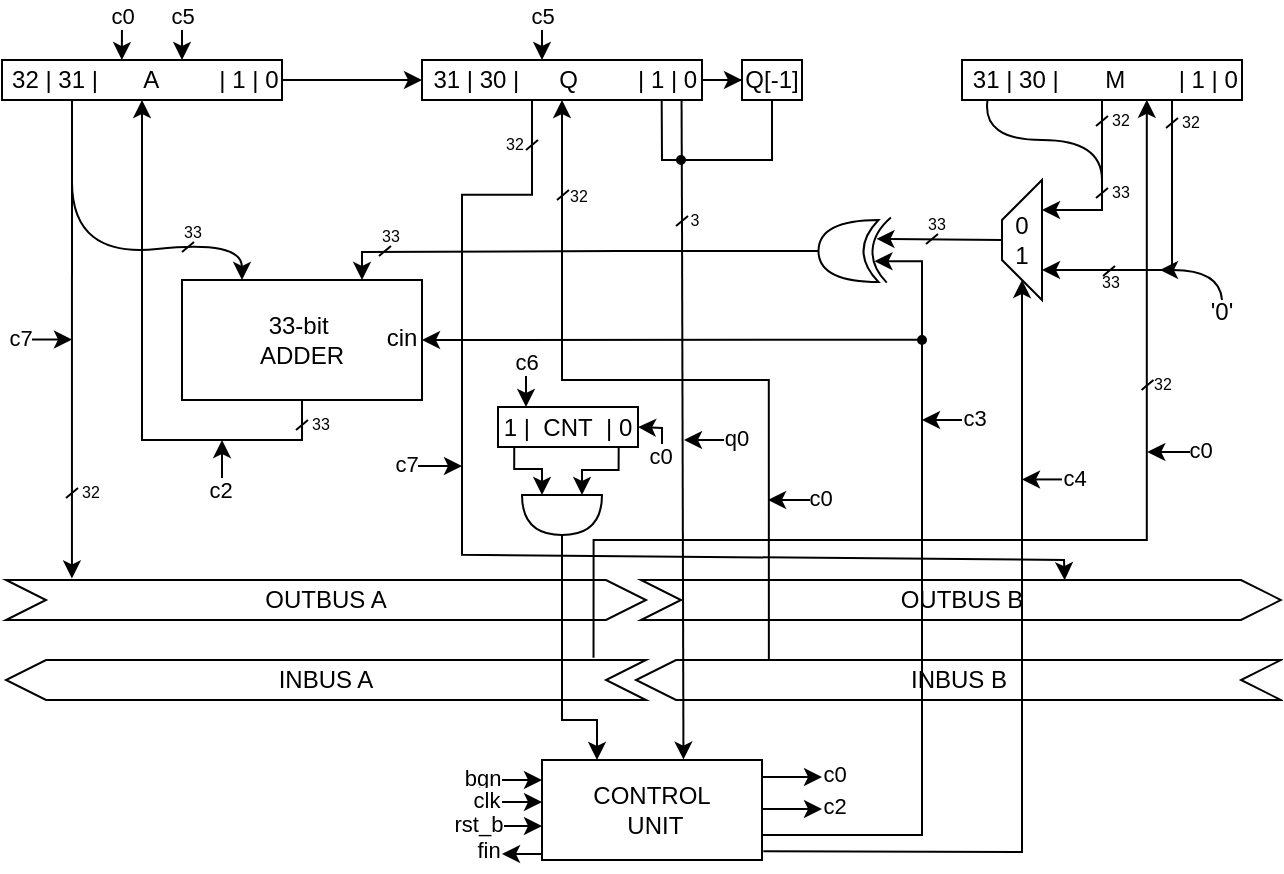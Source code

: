<mxfile version="24.2.5" type="device">
  <diagram name="Page-1" id="Uk5b020VFf32xx-wXYkn">
    <mxGraphModel dx="1034" dy="466" grid="1" gridSize="10" guides="1" tooltips="1" connect="1" arrows="1" fold="1" page="1" pageScale="1" pageWidth="850" pageHeight="1100" math="0" shadow="0">
      <root>
        <mxCell id="0" />
        <mxCell id="1" parent="0" />
        <mxCell id="MTHECDVv07HErPj8eWL1-87" style="edgeStyle=orthogonalEdgeStyle;rounded=0;orthogonalLoop=1;jettySize=auto;html=1;exitX=1;exitY=0.5;exitDx=0;exitDy=0;" edge="1" parent="1" source="MTHECDVv07HErPj8eWL1-1" target="MTHECDVv07HErPj8eWL1-2">
          <mxGeometry relative="1" as="geometry" />
        </mxCell>
        <mxCell id="MTHECDVv07HErPj8eWL1-1" value="&amp;nbsp;32 | 31 | &amp;nbsp; &amp;nbsp; &amp;nbsp; A&amp;nbsp;&amp;nbsp;&amp;nbsp;&amp;nbsp;&amp;nbsp;&amp;nbsp;&amp;nbsp;&amp;nbsp; | 1 | 0" style="rounded=0;whiteSpace=wrap;html=1;" vertex="1" parent="1">
          <mxGeometry x="70" y="100" width="140" height="20" as="geometry" />
        </mxCell>
        <mxCell id="MTHECDVv07HErPj8eWL1-69" style="edgeStyle=orthogonalEdgeStyle;rounded=0;orthogonalLoop=1;jettySize=auto;html=1;exitX=1;exitY=0.5;exitDx=0;exitDy=0;" edge="1" parent="1" source="MTHECDVv07HErPj8eWL1-2" target="MTHECDVv07HErPj8eWL1-68">
          <mxGeometry relative="1" as="geometry" />
        </mxCell>
        <mxCell id="MTHECDVv07HErPj8eWL1-2" value="&amp;nbsp;31 | 30 |&amp;nbsp; &amp;nbsp;&amp;nbsp;&amp;nbsp; Q&amp;nbsp;&amp;nbsp;&amp;nbsp;&amp;nbsp;&amp;nbsp;&amp;nbsp;&amp;nbsp;&amp;nbsp; | 1 | 0" style="rounded=0;whiteSpace=wrap;html=1;" vertex="1" parent="1">
          <mxGeometry x="280" y="100" width="140" height="20" as="geometry" />
        </mxCell>
        <mxCell id="MTHECDVv07HErPj8eWL1-24" style="edgeStyle=orthogonalEdgeStyle;rounded=0;orthogonalLoop=1;jettySize=auto;html=1;exitX=0.5;exitY=1;exitDx=0;exitDy=0;entryX=0.75;entryY=1;entryDx=0;entryDy=0;" edge="1" parent="1" source="MTHECDVv07HErPj8eWL1-3" target="MTHECDVv07HErPj8eWL1-23">
          <mxGeometry relative="1" as="geometry" />
        </mxCell>
        <mxCell id="MTHECDVv07HErPj8eWL1-31" style="edgeStyle=orthogonalEdgeStyle;rounded=0;orthogonalLoop=1;jettySize=auto;html=1;exitX=0.75;exitY=1;exitDx=0;exitDy=0;entryX=0.25;entryY=1;entryDx=0;entryDy=0;" edge="1" parent="1" source="MTHECDVv07HErPj8eWL1-3" target="MTHECDVv07HErPj8eWL1-23">
          <mxGeometry relative="1" as="geometry" />
        </mxCell>
        <mxCell id="MTHECDVv07HErPj8eWL1-3" value="&amp;nbsp;31 | 30 | &amp;nbsp; &amp;nbsp; &amp;nbsp; M&amp;nbsp;&amp;nbsp;&amp;nbsp;&amp;nbsp;&amp;nbsp;&amp;nbsp;&amp;nbsp; | 1 | 0" style="rounded=0;whiteSpace=wrap;html=1;" vertex="1" parent="1">
          <mxGeometry x="550" y="100" width="140" height="20" as="geometry" />
        </mxCell>
        <mxCell id="MTHECDVv07HErPj8eWL1-7" style="edgeStyle=orthogonalEdgeStyle;rounded=0;orthogonalLoop=1;jettySize=auto;html=1;exitX=0.5;exitY=1;exitDx=0;exitDy=0;entryX=0.5;entryY=1;entryDx=0;entryDy=0;" edge="1" parent="1" source="MTHECDVv07HErPj8eWL1-5" target="MTHECDVv07HErPj8eWL1-1">
          <mxGeometry relative="1" as="geometry" />
        </mxCell>
        <mxCell id="MTHECDVv07HErPj8eWL1-5" value="&lt;div&gt;33-bit&amp;nbsp;&lt;/div&gt;&lt;div&gt;ADDER&lt;/div&gt;" style="rounded=0;whiteSpace=wrap;html=1;" vertex="1" parent="1">
          <mxGeometry x="160" y="210" width="120" height="60" as="geometry" />
        </mxCell>
        <mxCell id="MTHECDVv07HErPj8eWL1-6" value="cin" style="text;html=1;align=center;verticalAlign=middle;whiteSpace=wrap;rounded=0;" vertex="1" parent="1">
          <mxGeometry x="260" y="229" width="20" height="20" as="geometry" />
        </mxCell>
        <mxCell id="MTHECDVv07HErPj8eWL1-8" value="" style="endArrow=none;html=1;rounded=0;" edge="1" parent="1">
          <mxGeometry width="50" height="50" relative="1" as="geometry">
            <mxPoint x="217" y="285" as="sourcePoint" />
            <mxPoint x="223" y="280" as="targetPoint" />
          </mxGeometry>
        </mxCell>
        <mxCell id="MTHECDVv07HErPj8eWL1-9" value="&lt;font style=&quot;font-size: 8px;&quot;&gt;33&lt;/font&gt;" style="text;html=1;align=center;verticalAlign=middle;whiteSpace=wrap;rounded=0;" vertex="1" parent="1">
          <mxGeometry x="224" y="276" width="11" height="10" as="geometry" />
        </mxCell>
        <mxCell id="MTHECDVv07HErPj8eWL1-10" value="OUTBUS A" style="shape=step;perimeter=stepPerimeter;whiteSpace=wrap;html=1;fixedSize=1;" vertex="1" parent="1">
          <mxGeometry x="72" y="360" width="320" height="20" as="geometry" />
        </mxCell>
        <mxCell id="MTHECDVv07HErPj8eWL1-11" value="OUTBUS B" style="shape=step;perimeter=stepPerimeter;whiteSpace=wrap;html=1;fixedSize=1;" vertex="1" parent="1">
          <mxGeometry x="389.5" y="360" width="320" height="20" as="geometry" />
        </mxCell>
        <mxCell id="MTHECDVv07HErPj8eWL1-84" style="edgeStyle=orthogonalEdgeStyle;rounded=0;orthogonalLoop=1;jettySize=auto;html=1;exitX=0.794;exitY=1.015;exitDx=0;exitDy=0;entryX=0.5;entryY=1;entryDx=0;entryDy=0;exitPerimeter=0;" edge="1" parent="1" source="MTHECDVv07HErPj8eWL1-13" target="MTHECDVv07HErPj8eWL1-2">
          <mxGeometry relative="1" as="geometry" />
        </mxCell>
        <mxCell id="MTHECDVv07HErPj8eWL1-12" value="INBUS A" style="shape=step;perimeter=stepPerimeter;whiteSpace=wrap;html=1;fixedSize=1;direction=west;" vertex="1" parent="1">
          <mxGeometry x="72" y="400" width="320" height="20" as="geometry" />
        </mxCell>
        <mxCell id="MTHECDVv07HErPj8eWL1-13" value="INBUS B" style="shape=step;perimeter=stepPerimeter;whiteSpace=wrap;html=1;fixedSize=1;direction=west;" vertex="1" parent="1">
          <mxGeometry x="387" y="400" width="322.5" height="20" as="geometry" />
        </mxCell>
        <mxCell id="MTHECDVv07HErPj8eWL1-14" style="edgeStyle=orthogonalEdgeStyle;rounded=0;orthogonalLoop=1;jettySize=auto;html=1;exitX=0.25;exitY=1;exitDx=0;exitDy=0;entryX=0.103;entryY=-0.039;entryDx=0;entryDy=0;entryPerimeter=0;" edge="1" parent="1" source="MTHECDVv07HErPj8eWL1-1" target="MTHECDVv07HErPj8eWL1-10">
          <mxGeometry relative="1" as="geometry" />
        </mxCell>
        <mxCell id="MTHECDVv07HErPj8eWL1-15" value="" style="endArrow=none;html=1;rounded=0;" edge="1" parent="1">
          <mxGeometry width="50" height="50" relative="1" as="geometry">
            <mxPoint x="102" y="319" as="sourcePoint" />
            <mxPoint x="108" y="314" as="targetPoint" />
          </mxGeometry>
        </mxCell>
        <mxCell id="MTHECDVv07HErPj8eWL1-16" value="&lt;font style=&quot;font-size: 8px;&quot;&gt;32&lt;/font&gt;" style="text;html=1;align=center;verticalAlign=middle;whiteSpace=wrap;rounded=0;" vertex="1" parent="1">
          <mxGeometry x="109" y="310" width="11" height="10" as="geometry" />
        </mxCell>
        <mxCell id="MTHECDVv07HErPj8eWL1-17" value="" style="curved=1;endArrow=classic;html=1;rounded=0;entryX=0.25;entryY=0;entryDx=0;entryDy=0;" edge="1" parent="1" target="MTHECDVv07HErPj8eWL1-5">
          <mxGeometry width="50" height="50" relative="1" as="geometry">
            <mxPoint x="105" y="161" as="sourcePoint" />
            <mxPoint x="195" y="201" as="targetPoint" />
            <Array as="points">
              <mxPoint x="105" y="199" />
              <mxPoint x="190" y="190" />
            </Array>
          </mxGeometry>
        </mxCell>
        <mxCell id="MTHECDVv07HErPj8eWL1-18" value="" style="endArrow=none;html=1;rounded=0;" edge="1" parent="1">
          <mxGeometry width="50" height="50" relative="1" as="geometry">
            <mxPoint x="160" y="196" as="sourcePoint" />
            <mxPoint x="166" y="191" as="targetPoint" />
          </mxGeometry>
        </mxCell>
        <mxCell id="MTHECDVv07HErPj8eWL1-19" value="&lt;font style=&quot;font-size: 8px;&quot;&gt;33&lt;/font&gt;" style="text;html=1;align=center;verticalAlign=middle;whiteSpace=wrap;rounded=0;" vertex="1" parent="1">
          <mxGeometry x="160" y="180" width="11" height="10" as="geometry" />
        </mxCell>
        <mxCell id="MTHECDVv07HErPj8eWL1-23" value="&lt;div&gt;0&lt;/div&gt;&lt;div&gt;1&lt;br&gt;&lt;/div&gt;" style="shape=trapezoid;perimeter=trapezoidPerimeter;whiteSpace=wrap;html=1;fixedSize=1;direction=north;" vertex="1" parent="1">
          <mxGeometry x="570" y="160" width="20" height="60" as="geometry" />
        </mxCell>
        <mxCell id="MTHECDVv07HErPj8eWL1-25" value="" style="endArrow=none;html=1;rounded=0;" edge="1" parent="1">
          <mxGeometry width="50" height="50" relative="1" as="geometry">
            <mxPoint x="617" y="133" as="sourcePoint" />
            <mxPoint x="623" y="128" as="targetPoint" />
          </mxGeometry>
        </mxCell>
        <mxCell id="MTHECDVv07HErPj8eWL1-26" value="&lt;font style=&quot;font-size: 8px;&quot;&gt;32&lt;/font&gt;" style="text;html=1;align=center;verticalAlign=middle;whiteSpace=wrap;rounded=0;" vertex="1" parent="1">
          <mxGeometry x="624" y="124" width="11" height="10" as="geometry" />
        </mxCell>
        <mxCell id="MTHECDVv07HErPj8eWL1-28" value="" style="curved=1;endArrow=line;html=1;rounded=0;exitX=0.091;exitY=1.012;exitDx=0;exitDy=0;exitPerimeter=0;" edge="1" parent="1" source="MTHECDVv07HErPj8eWL1-3">
          <mxGeometry width="50" height="50" relative="1" as="geometry">
            <mxPoint x="530" y="180" as="sourcePoint" />
            <mxPoint x="620" y="160" as="targetPoint" />
            <Array as="points">
              <mxPoint x="560" y="140" />
              <mxPoint x="620" y="140" />
            </Array>
          </mxGeometry>
        </mxCell>
        <mxCell id="MTHECDVv07HErPj8eWL1-29" value="" style="endArrow=none;html=1;rounded=0;" edge="1" parent="1">
          <mxGeometry width="50" height="50" relative="1" as="geometry">
            <mxPoint x="617" y="169" as="sourcePoint" />
            <mxPoint x="623" y="164" as="targetPoint" />
          </mxGeometry>
        </mxCell>
        <mxCell id="MTHECDVv07HErPj8eWL1-30" value="&lt;font style=&quot;font-size: 8px;&quot;&gt;33&lt;/font&gt;" style="text;html=1;align=center;verticalAlign=middle;whiteSpace=wrap;rounded=0;" vertex="1" parent="1">
          <mxGeometry x="624" y="160" width="11" height="10" as="geometry" />
        </mxCell>
        <mxCell id="MTHECDVv07HErPj8eWL1-32" value="" style="endArrow=none;html=1;rounded=0;" edge="1" parent="1">
          <mxGeometry width="50" height="50" relative="1" as="geometry">
            <mxPoint x="652" y="134" as="sourcePoint" />
            <mxPoint x="658" y="129" as="targetPoint" />
          </mxGeometry>
        </mxCell>
        <mxCell id="MTHECDVv07HErPj8eWL1-33" value="&lt;font style=&quot;font-size: 8px;&quot;&gt;32&lt;/font&gt;" style="text;html=1;align=center;verticalAlign=middle;whiteSpace=wrap;rounded=0;" vertex="1" parent="1">
          <mxGeometry x="659" y="125" width="11" height="10" as="geometry" />
        </mxCell>
        <mxCell id="MTHECDVv07HErPj8eWL1-34" value="" style="curved=1;endArrow=classic;html=1;rounded=0;" edge="1" parent="1">
          <mxGeometry width="50" height="50" relative="1" as="geometry">
            <mxPoint x="680" y="220" as="sourcePoint" />
            <mxPoint x="649" y="205" as="targetPoint" />
            <Array as="points">
              <mxPoint x="679" y="205" />
            </Array>
          </mxGeometry>
        </mxCell>
        <mxCell id="MTHECDVv07HErPj8eWL1-35" value="&#39;0&#39;" style="text;html=1;align=center;verticalAlign=middle;whiteSpace=wrap;rounded=0;" vertex="1" parent="1">
          <mxGeometry x="670" y="221" width="20" height="10" as="geometry" />
        </mxCell>
        <mxCell id="MTHECDVv07HErPj8eWL1-36" value="" style="endArrow=none;html=1;rounded=0;" edge="1" parent="1">
          <mxGeometry width="50" height="50" relative="1" as="geometry">
            <mxPoint x="620.5" y="208" as="sourcePoint" />
            <mxPoint x="626.5" y="203" as="targetPoint" />
          </mxGeometry>
        </mxCell>
        <mxCell id="MTHECDVv07HErPj8eWL1-37" value="&lt;font style=&quot;font-size: 8px;&quot;&gt;33&lt;/font&gt;" style="text;html=1;align=center;verticalAlign=middle;whiteSpace=wrap;rounded=0;" vertex="1" parent="1">
          <mxGeometry x="618.5" y="205" width="11" height="10" as="geometry" />
        </mxCell>
        <mxCell id="MTHECDVv07HErPj8eWL1-50" style="edgeStyle=orthogonalEdgeStyle;rounded=0;orthogonalLoop=1;jettySize=auto;html=1;exitX=1;exitY=0.5;exitDx=0;exitDy=0;exitPerimeter=0;entryX=0.75;entryY=0;entryDx=0;entryDy=0;" edge="1" parent="1" source="MTHECDVv07HErPj8eWL1-38" target="MTHECDVv07HErPj8eWL1-5">
          <mxGeometry relative="1" as="geometry">
            <Array as="points">
              <mxPoint x="379" y="196" />
              <mxPoint x="250" y="196" />
            </Array>
          </mxGeometry>
        </mxCell>
        <mxCell id="MTHECDVv07HErPj8eWL1-38" value="" style="shape=xor;whiteSpace=wrap;html=1;direction=west;" vertex="1" parent="1">
          <mxGeometry x="478.25" y="180" width="30" height="31" as="geometry" />
        </mxCell>
        <mxCell id="MTHECDVv07HErPj8eWL1-40" value="" style="verticalLabelPosition=bottom;verticalAlign=top;html=1;shape=mxgraph.basic.arc;startAngle=0.678;endAngle=0.832;" vertex="1" parent="1">
          <mxGeometry x="505.25" y="161" width="141.5" height="70" as="geometry" />
        </mxCell>
        <mxCell id="MTHECDVv07HErPj8eWL1-42" value="" style="endArrow=classic;html=1;rounded=0;exitX=0.5;exitY=0;exitDx=0;exitDy=0;entryX=0.014;entryY=0.406;entryDx=0;entryDy=0;entryPerimeter=0;" edge="1" parent="1" source="MTHECDVv07HErPj8eWL1-23" target="MTHECDVv07HErPj8eWL1-40">
          <mxGeometry width="50" height="50" relative="1" as="geometry">
            <mxPoint x="530" y="230" as="sourcePoint" />
            <mxPoint x="580" y="180" as="targetPoint" />
          </mxGeometry>
        </mxCell>
        <mxCell id="MTHECDVv07HErPj8eWL1-48" value="" style="endArrow=none;html=1;rounded=0;" edge="1" parent="1">
          <mxGeometry width="50" height="50" relative="1" as="geometry">
            <mxPoint x="532" y="192" as="sourcePoint" />
            <mxPoint x="538" y="187" as="targetPoint" />
          </mxGeometry>
        </mxCell>
        <mxCell id="MTHECDVv07HErPj8eWL1-49" value="&lt;font style=&quot;font-size: 8px;&quot;&gt;33&lt;/font&gt;" style="text;html=1;align=center;verticalAlign=middle;whiteSpace=wrap;rounded=0;" vertex="1" parent="1">
          <mxGeometry x="532" y="176" width="11" height="10" as="geometry" />
        </mxCell>
        <mxCell id="MTHECDVv07HErPj8eWL1-51" value="" style="endArrow=none;html=1;rounded=0;" edge="1" parent="1">
          <mxGeometry width="50" height="50" relative="1" as="geometry">
            <mxPoint x="258.5" y="198" as="sourcePoint" />
            <mxPoint x="264.5" y="193" as="targetPoint" />
          </mxGeometry>
        </mxCell>
        <mxCell id="MTHECDVv07HErPj8eWL1-52" value="&lt;font style=&quot;font-size: 8px;&quot;&gt;33&lt;/font&gt;" style="text;html=1;align=center;verticalAlign=middle;whiteSpace=wrap;rounded=0;" vertex="1" parent="1">
          <mxGeometry x="258.5" y="182" width="11" height="10" as="geometry" />
        </mxCell>
        <mxCell id="MTHECDVv07HErPj8eWL1-55" style="edgeStyle=orthogonalEdgeStyle;rounded=0;orthogonalLoop=1;jettySize=auto;html=1;exitX=1;exitY=0.25;exitDx=0;exitDy=0;" edge="1" parent="1">
          <mxGeometry relative="1" as="geometry">
            <mxPoint x="480.0" y="458.652" as="targetPoint" />
            <mxPoint x="450.0" y="458.5" as="sourcePoint" />
          </mxGeometry>
        </mxCell>
        <mxCell id="MTHECDVv07HErPj8eWL1-56" value="c0" style="edgeLabel;html=1;align=center;verticalAlign=middle;resizable=0;points=[];" vertex="1" connectable="0" parent="MTHECDVv07HErPj8eWL1-55">
          <mxGeometry x="0.585" y="-1" relative="1" as="geometry">
            <mxPoint x="12" y="-3" as="offset" />
          </mxGeometry>
        </mxCell>
        <mxCell id="MTHECDVv07HErPj8eWL1-61" style="edgeStyle=orthogonalEdgeStyle;rounded=0;orthogonalLoop=1;jettySize=auto;html=1;exitX=1;exitY=0.75;exitDx=0;exitDy=0;entryX=0.007;entryY=0.566;entryDx=0;entryDy=0;entryPerimeter=0;" edge="1" parent="1" source="MTHECDVv07HErPj8eWL1-54" target="MTHECDVv07HErPj8eWL1-40">
          <mxGeometry relative="1" as="geometry">
            <mxPoint x="530" y="200" as="targetPoint" />
            <Array as="points">
              <mxPoint x="530" y="487" />
              <mxPoint x="530" y="201" />
            </Array>
          </mxGeometry>
        </mxCell>
        <mxCell id="MTHECDVv07HErPj8eWL1-114" style="edgeStyle=orthogonalEdgeStyle;rounded=0;orthogonalLoop=1;jettySize=auto;html=1;exitX=0;exitY=1;exitDx=0;exitDy=0;" edge="1" parent="1">
          <mxGeometry relative="1" as="geometry">
            <mxPoint x="320" y="497" as="targetPoint" />
            <mxPoint x="340" y="497" as="sourcePoint" />
          </mxGeometry>
        </mxCell>
        <mxCell id="MTHECDVv07HErPj8eWL1-115" value="fin" style="edgeLabel;html=1;align=center;verticalAlign=middle;resizable=0;points=[];" vertex="1" connectable="0" parent="MTHECDVv07HErPj8eWL1-114">
          <mxGeometry x="0.533" relative="1" as="geometry">
            <mxPoint x="-12" y="-2" as="offset" />
          </mxGeometry>
        </mxCell>
        <mxCell id="MTHECDVv07HErPj8eWL1-54" value="&lt;div&gt;CONTROL&lt;/div&gt;&lt;div&gt;&amp;nbsp;UNIT&lt;/div&gt;" style="rounded=0;whiteSpace=wrap;html=1;" vertex="1" parent="1">
          <mxGeometry x="340" y="450" width="110" height="50" as="geometry" />
        </mxCell>
        <mxCell id="MTHECDVv07HErPj8eWL1-57" style="edgeStyle=orthogonalEdgeStyle;rounded=0;orthogonalLoop=1;jettySize=auto;html=1;exitX=1;exitY=0.25;exitDx=0;exitDy=0;" edge="1" parent="1">
          <mxGeometry relative="1" as="geometry">
            <mxPoint x="480.0" y="474.652" as="targetPoint" />
            <mxPoint x="450.0" y="474.5" as="sourcePoint" />
          </mxGeometry>
        </mxCell>
        <mxCell id="MTHECDVv07HErPj8eWL1-58" value="c2" style="edgeLabel;html=1;align=center;verticalAlign=middle;resizable=0;points=[];" vertex="1" connectable="0" parent="MTHECDVv07HErPj8eWL1-57">
          <mxGeometry x="0.585" y="-1" relative="1" as="geometry">
            <mxPoint x="12" y="-3" as="offset" />
          </mxGeometry>
        </mxCell>
        <mxCell id="MTHECDVv07HErPj8eWL1-62" value="" style="endArrow=classic;html=1;rounded=0;entryX=1;entryY=0.5;entryDx=0;entryDy=0;" edge="1" parent="1" target="MTHECDVv07HErPj8eWL1-5">
          <mxGeometry width="50" height="50" relative="1" as="geometry">
            <mxPoint x="530" y="239.89" as="sourcePoint" />
            <mxPoint x="290" y="239.89" as="targetPoint" />
          </mxGeometry>
        </mxCell>
        <mxCell id="MTHECDVv07HErPj8eWL1-63" value="" style="endArrow=classic;html=1;rounded=0;" edge="1" parent="1">
          <mxGeometry width="50" height="50" relative="1" as="geometry">
            <mxPoint x="550" y="280" as="sourcePoint" />
            <mxPoint x="530" y="280" as="targetPoint" />
          </mxGeometry>
        </mxCell>
        <mxCell id="MTHECDVv07HErPj8eWL1-64" value="c3" style="edgeLabel;html=1;align=center;verticalAlign=middle;resizable=0;points=[];" vertex="1" connectable="0" parent="MTHECDVv07HErPj8eWL1-63">
          <mxGeometry x="-0.787" relative="1" as="geometry">
            <mxPoint x="8" y="-1" as="offset" />
          </mxGeometry>
        </mxCell>
        <mxCell id="MTHECDVv07HErPj8eWL1-65" value="" style="endArrow=classic;html=1;rounded=0;exitX=1.006;exitY=0.913;exitDx=0;exitDy=0;exitPerimeter=0;entryX=0;entryY=0.5;entryDx=0;entryDy=0;" edge="1" parent="1" source="MTHECDVv07HErPj8eWL1-54" target="MTHECDVv07HErPj8eWL1-23">
          <mxGeometry width="50" height="50" relative="1" as="geometry">
            <mxPoint x="490" y="440" as="sourcePoint" />
            <mxPoint x="580" y="510" as="targetPoint" />
            <Array as="points">
              <mxPoint x="580" y="496" />
            </Array>
          </mxGeometry>
        </mxCell>
        <mxCell id="MTHECDVv07HErPj8eWL1-66" value="" style="endArrow=classic;html=1;rounded=0;" edge="1" parent="1">
          <mxGeometry width="50" height="50" relative="1" as="geometry">
            <mxPoint x="600" y="309.71" as="sourcePoint" />
            <mxPoint x="580" y="309.71" as="targetPoint" />
          </mxGeometry>
        </mxCell>
        <mxCell id="MTHECDVv07HErPj8eWL1-67" value="c4" style="edgeLabel;html=1;align=center;verticalAlign=middle;resizable=0;points=[];" vertex="1" connectable="0" parent="MTHECDVv07HErPj8eWL1-66">
          <mxGeometry x="-0.787" relative="1" as="geometry">
            <mxPoint x="8" y="-1" as="offset" />
          </mxGeometry>
        </mxCell>
        <mxCell id="MTHECDVv07HErPj8eWL1-68" value="Q[-1]" style="rounded=0;whiteSpace=wrap;html=1;" vertex="1" parent="1">
          <mxGeometry x="440" y="100" width="30" height="20" as="geometry" />
        </mxCell>
        <mxCell id="MTHECDVv07HErPj8eWL1-70" value="" style="endArrow=classic;html=1;rounded=0;entryX=0.643;entryY=-0.004;entryDx=0;entryDy=0;entryPerimeter=0;" edge="1" parent="1" target="MTHECDVv07HErPj8eWL1-54">
          <mxGeometry width="50" height="50" relative="1" as="geometry">
            <mxPoint x="410" y="180" as="sourcePoint" />
            <mxPoint x="410" y="280" as="targetPoint" />
          </mxGeometry>
        </mxCell>
        <mxCell id="MTHECDVv07HErPj8eWL1-72" value="" style="endArrow=line;html=1;rounded=0;exitX=0.927;exitY=0.994;exitDx=0;exitDy=0;exitPerimeter=0;" edge="1" parent="1" source="MTHECDVv07HErPj8eWL1-2">
          <mxGeometry width="50" height="50" relative="1" as="geometry">
            <mxPoint x="409.92" y="121.22" as="sourcePoint" />
            <mxPoint x="410" y="181" as="targetPoint" />
          </mxGeometry>
        </mxCell>
        <mxCell id="MTHECDVv07HErPj8eWL1-74" value="" style="ellipse;whiteSpace=wrap;html=1;aspect=fixed;fillColor=#000000;" vertex="1" parent="1">
          <mxGeometry x="528" y="238" width="4" height="4" as="geometry" />
        </mxCell>
        <mxCell id="MTHECDVv07HErPj8eWL1-77" value="" style="ellipse;whiteSpace=wrap;html=1;aspect=fixed;fillColor=#000000;" vertex="1" parent="1">
          <mxGeometry x="407.5" y="148" width="4" height="4" as="geometry" />
        </mxCell>
        <mxCell id="MTHECDVv07HErPj8eWL1-80" value="" style="endArrow=none;html=1;rounded=0;" edge="1" parent="1">
          <mxGeometry width="50" height="50" relative="1" as="geometry">
            <mxPoint x="407" y="183" as="sourcePoint" />
            <mxPoint x="413" y="178" as="targetPoint" />
          </mxGeometry>
        </mxCell>
        <mxCell id="MTHECDVv07HErPj8eWL1-81" value="&lt;font style=&quot;font-size: 8px;&quot;&gt;3&lt;/font&gt;" style="text;html=1;align=center;verticalAlign=middle;whiteSpace=wrap;rounded=0;" vertex="1" parent="1">
          <mxGeometry x="411" y="174" width="11" height="10" as="geometry" />
        </mxCell>
        <mxCell id="MTHECDVv07HErPj8eWL1-82" value="" style="endArrow=classic;html=1;rounded=0;" edge="1" parent="1">
          <mxGeometry width="50" height="50" relative="1" as="geometry">
            <mxPoint x="431" y="290" as="sourcePoint" />
            <mxPoint x="411" y="290" as="targetPoint" />
          </mxGeometry>
        </mxCell>
        <mxCell id="MTHECDVv07HErPj8eWL1-83" value="q0" style="edgeLabel;html=1;align=center;verticalAlign=middle;resizable=0;points=[];" vertex="1" connectable="0" parent="MTHECDVv07HErPj8eWL1-82">
          <mxGeometry x="-0.787" relative="1" as="geometry">
            <mxPoint x="8" y="-1" as="offset" />
          </mxGeometry>
        </mxCell>
        <mxCell id="MTHECDVv07HErPj8eWL1-85" value="" style="endArrow=classic;html=1;rounded=0;" edge="1" parent="1">
          <mxGeometry width="50" height="50" relative="1" as="geometry">
            <mxPoint x="478.25" y="320" as="sourcePoint" />
            <mxPoint x="453" y="320" as="targetPoint" />
            <Array as="points">
              <mxPoint x="453" y="320" />
            </Array>
          </mxGeometry>
        </mxCell>
        <mxCell id="MTHECDVv07HErPj8eWL1-86" value="c0" style="edgeLabel;html=1;align=center;verticalAlign=middle;resizable=0;points=[];" vertex="1" connectable="0" parent="MTHECDVv07HErPj8eWL1-85">
          <mxGeometry x="-0.787" relative="1" as="geometry">
            <mxPoint x="3" y="-1" as="offset" />
          </mxGeometry>
        </mxCell>
        <mxCell id="MTHECDVv07HErPj8eWL1-88" value="1 |&amp;nbsp; CNT&amp;nbsp; | 0" style="rounded=0;whiteSpace=wrap;html=1;" vertex="1" parent="1">
          <mxGeometry x="318" y="273.5" width="70" height="20" as="geometry" />
        </mxCell>
        <mxCell id="MTHECDVv07HErPj8eWL1-93" style="edgeStyle=orthogonalEdgeStyle;rounded=0;orthogonalLoop=1;jettySize=auto;html=1;exitX=1;exitY=0.5;exitDx=0;exitDy=0;exitPerimeter=0;entryX=0.25;entryY=0;entryDx=0;entryDy=0;" edge="1" parent="1" source="MTHECDVv07HErPj8eWL1-89" target="MTHECDVv07HErPj8eWL1-54">
          <mxGeometry relative="1" as="geometry">
            <Array as="points">
              <mxPoint x="350" y="430" />
              <mxPoint x="368" y="430" />
            </Array>
          </mxGeometry>
        </mxCell>
        <mxCell id="MTHECDVv07HErPj8eWL1-89" value="" style="shape=or;whiteSpace=wrap;html=1;direction=south;" vertex="1" parent="1">
          <mxGeometry x="330" y="317.5" width="40" height="20" as="geometry" />
        </mxCell>
        <mxCell id="MTHECDVv07HErPj8eWL1-90" style="edgeStyle=orthogonalEdgeStyle;rounded=0;orthogonalLoop=1;jettySize=auto;html=1;exitX=0.116;exitY=1.006;exitDx=0;exitDy=0;entryX=0;entryY=0.75;entryDx=0;entryDy=0;entryPerimeter=0;exitPerimeter=0;" edge="1" parent="1" source="MTHECDVv07HErPj8eWL1-88" target="MTHECDVv07HErPj8eWL1-89">
          <mxGeometry relative="1" as="geometry">
            <Array as="points">
              <mxPoint x="326" y="304.5" />
              <mxPoint x="340" y="304.5" />
            </Array>
          </mxGeometry>
        </mxCell>
        <mxCell id="MTHECDVv07HErPj8eWL1-91" style="edgeStyle=orthogonalEdgeStyle;rounded=0;orthogonalLoop=1;jettySize=auto;html=1;exitX=0.862;exitY=0.985;exitDx=0;exitDy=0;entryX=0;entryY=0.25;entryDx=0;entryDy=0;entryPerimeter=0;exitPerimeter=0;" edge="1" parent="1" source="MTHECDVv07HErPj8eWL1-88" target="MTHECDVv07HErPj8eWL1-89">
          <mxGeometry relative="1" as="geometry">
            <mxPoint x="375.83" y="300.5" as="sourcePoint" />
            <mxPoint x="360.0" y="324.5" as="targetPoint" />
            <Array as="points">
              <mxPoint x="378" y="305" />
              <mxPoint x="360" y="305" />
            </Array>
          </mxGeometry>
        </mxCell>
        <mxCell id="MTHECDVv07HErPj8eWL1-94" style="edgeStyle=orthogonalEdgeStyle;rounded=0;orthogonalLoop=1;jettySize=auto;html=1;entryX=0.66;entryY=0.995;entryDx=0;entryDy=0;entryPerimeter=0;exitX=0.082;exitY=1.059;exitDx=0;exitDy=0;exitPerimeter=0;" edge="1" parent="1" source="MTHECDVv07HErPj8eWL1-12" target="MTHECDVv07HErPj8eWL1-3">
          <mxGeometry relative="1" as="geometry">
            <mxPoint x="380" y="400" as="sourcePoint" />
            <Array as="points">
              <mxPoint x="366" y="340" />
              <mxPoint x="642" y="340" />
            </Array>
          </mxGeometry>
        </mxCell>
        <mxCell id="MTHECDVv07HErPj8eWL1-95" value="" style="endArrow=none;html=1;rounded=0;" edge="1" parent="1">
          <mxGeometry width="50" height="50" relative="1" as="geometry">
            <mxPoint x="347.5" y="170" as="sourcePoint" />
            <mxPoint x="353.5" y="165" as="targetPoint" />
          </mxGeometry>
        </mxCell>
        <mxCell id="MTHECDVv07HErPj8eWL1-96" value="&lt;font style=&quot;font-size: 8px;&quot;&gt;32&lt;/font&gt;" style="text;html=1;align=center;verticalAlign=middle;whiteSpace=wrap;rounded=0;" vertex="1" parent="1">
          <mxGeometry x="352.5" y="162" width="11" height="10" as="geometry" />
        </mxCell>
        <mxCell id="MTHECDVv07HErPj8eWL1-98" value="" style="endArrow=none;html=1;rounded=0;" edge="1" parent="1">
          <mxGeometry width="50" height="50" relative="1" as="geometry">
            <mxPoint x="639.75" y="265" as="sourcePoint" />
            <mxPoint x="645.75" y="260" as="targetPoint" />
          </mxGeometry>
        </mxCell>
        <mxCell id="MTHECDVv07HErPj8eWL1-99" value="&lt;font style=&quot;font-size: 8px;&quot;&gt;32&lt;/font&gt;" style="text;html=1;align=center;verticalAlign=middle;whiteSpace=wrap;rounded=0;" vertex="1" parent="1">
          <mxGeometry x="644.75" y="256" width="11" height="10" as="geometry" />
        </mxCell>
        <mxCell id="MTHECDVv07HErPj8eWL1-100" value="" style="endArrow=none;html=1;rounded=0;exitX=0.856;exitY=0.983;exitDx=0;exitDy=0;exitPerimeter=0;" edge="1" parent="1" source="MTHECDVv07HErPj8eWL1-2">
          <mxGeometry width="50" height="50" relative="1" as="geometry">
            <mxPoint x="385" y="182" as="sourcePoint" />
            <mxPoint x="410" y="150" as="targetPoint" />
            <Array as="points">
              <mxPoint x="400" y="150" />
            </Array>
          </mxGeometry>
        </mxCell>
        <mxCell id="MTHECDVv07HErPj8eWL1-101" value="" style="endArrow=none;html=1;rounded=0;entryX=0.5;entryY=1;entryDx=0;entryDy=0;" edge="1" parent="1" target="MTHECDVv07HErPj8eWL1-68">
          <mxGeometry width="50" height="50" relative="1" as="geometry">
            <mxPoint x="410" y="150" as="sourcePoint" />
            <mxPoint x="450" y="110" as="targetPoint" />
            <Array as="points">
              <mxPoint x="455" y="150" />
            </Array>
          </mxGeometry>
        </mxCell>
        <mxCell id="MTHECDVv07HErPj8eWL1-108" value="" style="endArrow=classic;html=1;rounded=0;" edge="1" parent="1">
          <mxGeometry width="50" height="50" relative="1" as="geometry">
            <mxPoint x="320" y="460" as="sourcePoint" />
            <mxPoint x="340" y="460" as="targetPoint" />
          </mxGeometry>
        </mxCell>
        <mxCell id="MTHECDVv07HErPj8eWL1-109" value="bgn" style="edgeLabel;html=1;align=center;verticalAlign=middle;resizable=0;points=[];" vertex="1" connectable="0" parent="MTHECDVv07HErPj8eWL1-108">
          <mxGeometry x="0.339" relative="1" as="geometry">
            <mxPoint x="-24" y="-1" as="offset" />
          </mxGeometry>
        </mxCell>
        <mxCell id="MTHECDVv07HErPj8eWL1-110" value="" style="endArrow=classic;html=1;rounded=0;" edge="1" parent="1">
          <mxGeometry width="50" height="50" relative="1" as="geometry">
            <mxPoint x="320" y="471" as="sourcePoint" />
            <mxPoint x="340" y="471" as="targetPoint" />
          </mxGeometry>
        </mxCell>
        <mxCell id="MTHECDVv07HErPj8eWL1-111" value="clk" style="edgeLabel;html=1;align=center;verticalAlign=middle;resizable=0;points=[];" vertex="1" connectable="0" parent="MTHECDVv07HErPj8eWL1-110">
          <mxGeometry x="0.339" relative="1" as="geometry">
            <mxPoint x="-22" y="-1" as="offset" />
          </mxGeometry>
        </mxCell>
        <mxCell id="MTHECDVv07HErPj8eWL1-112" value="" style="endArrow=classic;html=1;rounded=0;" edge="1" parent="1">
          <mxGeometry width="50" height="50" relative="1" as="geometry">
            <mxPoint x="320" y="483" as="sourcePoint" />
            <mxPoint x="340" y="483" as="targetPoint" />
          </mxGeometry>
        </mxCell>
        <mxCell id="MTHECDVv07HErPj8eWL1-113" value="rst_b" style="edgeLabel;html=1;align=center;verticalAlign=middle;resizable=0;points=[];" vertex="1" connectable="0" parent="MTHECDVv07HErPj8eWL1-112">
          <mxGeometry x="0.339" relative="1" as="geometry">
            <mxPoint x="-26" y="-1" as="offset" />
          </mxGeometry>
        </mxCell>
        <mxCell id="MTHECDVv07HErPj8eWL1-116" value="" style="endArrow=classic;html=1;rounded=0;" edge="1" parent="1">
          <mxGeometry width="50" height="50" relative="1" as="geometry">
            <mxPoint x="85" y="239.76" as="sourcePoint" />
            <mxPoint x="105" y="239.76" as="targetPoint" />
            <Array as="points">
              <mxPoint x="105" y="239.76" />
            </Array>
          </mxGeometry>
        </mxCell>
        <mxCell id="MTHECDVv07HErPj8eWL1-117" value="c7" style="edgeLabel;html=1;align=center;verticalAlign=middle;resizable=0;points=[];" vertex="1" connectable="0" parent="MTHECDVv07HErPj8eWL1-116">
          <mxGeometry x="-0.787" relative="1" as="geometry">
            <mxPoint x="-8" y="-1" as="offset" />
          </mxGeometry>
        </mxCell>
        <mxCell id="MTHECDVv07HErPj8eWL1-118" value="" style="endArrow=classic;html=1;rounded=0;" edge="1" parent="1">
          <mxGeometry width="50" height="50" relative="1" as="geometry">
            <mxPoint x="180" y="310" as="sourcePoint" />
            <mxPoint x="180" y="290" as="targetPoint" />
          </mxGeometry>
        </mxCell>
        <mxCell id="MTHECDVv07HErPj8eWL1-119" value="c2" style="edgeLabel;html=1;align=center;verticalAlign=middle;resizable=0;points=[];" vertex="1" connectable="0" parent="MTHECDVv07HErPj8eWL1-118">
          <mxGeometry x="-0.433" y="2" relative="1" as="geometry">
            <mxPoint x="1" y="10" as="offset" />
          </mxGeometry>
        </mxCell>
        <mxCell id="MTHECDVv07HErPj8eWL1-120" value="" style="endArrow=classic;html=1;rounded=0;entryX=0.662;entryY=0.005;entryDx=0;entryDy=0;entryPerimeter=0;" edge="1" parent="1" target="MTHECDVv07HErPj8eWL1-11">
          <mxGeometry width="50" height="50" relative="1" as="geometry">
            <mxPoint x="335" y="120" as="sourcePoint" />
            <mxPoint x="697.6" y="356.85" as="targetPoint" />
            <Array as="points">
              <mxPoint x="335" y="167.37" />
              <mxPoint x="300" y="167.37" />
              <mxPoint x="300" y="347.37" />
              <mxPoint x="601" y="350" />
            </Array>
          </mxGeometry>
        </mxCell>
        <mxCell id="MTHECDVv07HErPj8eWL1-122" value="" style="endArrow=none;html=1;rounded=0;" edge="1" parent="1">
          <mxGeometry width="50" height="50" relative="1" as="geometry">
            <mxPoint x="332" y="145" as="sourcePoint" />
            <mxPoint x="338" y="140" as="targetPoint" />
          </mxGeometry>
        </mxCell>
        <mxCell id="MTHECDVv07HErPj8eWL1-123" value="&lt;font style=&quot;font-size: 8px;&quot;&gt;32&lt;/font&gt;" style="text;html=1;align=center;verticalAlign=middle;whiteSpace=wrap;rounded=0;" vertex="1" parent="1">
          <mxGeometry x="321" y="136" width="11" height="10" as="geometry" />
        </mxCell>
        <mxCell id="MTHECDVv07HErPj8eWL1-125" value="" style="endArrow=classic;html=1;rounded=0;" edge="1" parent="1">
          <mxGeometry width="50" height="50" relative="1" as="geometry">
            <mxPoint x="667.88" y="296" as="sourcePoint" />
            <mxPoint x="642.63" y="296" as="targetPoint" />
            <Array as="points">
              <mxPoint x="642.63" y="296" />
            </Array>
          </mxGeometry>
        </mxCell>
        <mxCell id="MTHECDVv07HErPj8eWL1-126" value="c0" style="edgeLabel;html=1;align=center;verticalAlign=middle;resizable=0;points=[];" vertex="1" connectable="0" parent="MTHECDVv07HErPj8eWL1-125">
          <mxGeometry x="-0.787" relative="1" as="geometry">
            <mxPoint x="3" y="-1" as="offset" />
          </mxGeometry>
        </mxCell>
        <mxCell id="MTHECDVv07HErPj8eWL1-127" style="edgeStyle=orthogonalEdgeStyle;rounded=0;orthogonalLoop=1;jettySize=auto;html=1;exitX=1;exitY=0.25;exitDx=0;exitDy=0;" edge="1" parent="1">
          <mxGeometry relative="1" as="geometry">
            <mxPoint x="299.99" y="303.152" as="targetPoint" />
            <mxPoint x="269.99" y="303" as="sourcePoint" />
          </mxGeometry>
        </mxCell>
        <mxCell id="MTHECDVv07HErPj8eWL1-128" value="c7" style="edgeLabel;html=1;align=center;verticalAlign=middle;resizable=0;points=[];" vertex="1" connectable="0" parent="MTHECDVv07HErPj8eWL1-127">
          <mxGeometry x="0.585" y="-1" relative="1" as="geometry">
            <mxPoint x="-22" y="-2" as="offset" />
          </mxGeometry>
        </mxCell>
        <mxCell id="MTHECDVv07HErPj8eWL1-131" value="" style="endArrow=classic;html=1;rounded=0;entryX=0.428;entryY=0.002;entryDx=0;entryDy=0;entryPerimeter=0;" edge="1" parent="1" target="MTHECDVv07HErPj8eWL1-1">
          <mxGeometry width="50" height="50" relative="1" as="geometry">
            <mxPoint x="130" y="80" as="sourcePoint" />
            <mxPoint x="370" y="60" as="targetPoint" />
          </mxGeometry>
        </mxCell>
        <mxCell id="MTHECDVv07HErPj8eWL1-132" value="c0" style="edgeLabel;html=1;align=center;verticalAlign=middle;resizable=0;points=[];" vertex="1" connectable="0" parent="MTHECDVv07HErPj8eWL1-131">
          <mxGeometry x="-0.76" relative="1" as="geometry">
            <mxPoint y="-5" as="offset" />
          </mxGeometry>
        </mxCell>
        <mxCell id="MTHECDVv07HErPj8eWL1-133" value="" style="endArrow=classic;html=1;rounded=0;entryX=0.428;entryY=0.002;entryDx=0;entryDy=0;entryPerimeter=0;" edge="1" parent="1">
          <mxGeometry width="50" height="50" relative="1" as="geometry">
            <mxPoint x="160" y="80" as="sourcePoint" />
            <mxPoint x="160" y="100" as="targetPoint" />
          </mxGeometry>
        </mxCell>
        <mxCell id="MTHECDVv07HErPj8eWL1-134" value="c5" style="edgeLabel;html=1;align=center;verticalAlign=middle;resizable=0;points=[];" vertex="1" connectable="0" parent="MTHECDVv07HErPj8eWL1-133">
          <mxGeometry x="-0.76" relative="1" as="geometry">
            <mxPoint y="-5" as="offset" />
          </mxGeometry>
        </mxCell>
        <mxCell id="MTHECDVv07HErPj8eWL1-135" value="" style="endArrow=classic;html=1;rounded=0;entryX=0.428;entryY=0.002;entryDx=0;entryDy=0;entryPerimeter=0;" edge="1" parent="1">
          <mxGeometry width="50" height="50" relative="1" as="geometry">
            <mxPoint x="340" y="80" as="sourcePoint" />
            <mxPoint x="340" y="100" as="targetPoint" />
          </mxGeometry>
        </mxCell>
        <mxCell id="MTHECDVv07HErPj8eWL1-136" value="c5" style="edgeLabel;html=1;align=center;verticalAlign=middle;resizable=0;points=[];" vertex="1" connectable="0" parent="MTHECDVv07HErPj8eWL1-135">
          <mxGeometry x="-0.76" relative="1" as="geometry">
            <mxPoint y="-5" as="offset" />
          </mxGeometry>
        </mxCell>
        <mxCell id="MTHECDVv07HErPj8eWL1-137" value="" style="endArrow=classic;html=1;rounded=0;entryX=0.428;entryY=0.002;entryDx=0;entryDy=0;entryPerimeter=0;" edge="1" parent="1">
          <mxGeometry width="50" height="50" relative="1" as="geometry">
            <mxPoint x="332" y="253.5" as="sourcePoint" />
            <mxPoint x="332" y="273.5" as="targetPoint" />
          </mxGeometry>
        </mxCell>
        <mxCell id="MTHECDVv07HErPj8eWL1-138" value="c6" style="edgeLabel;html=1;align=center;verticalAlign=middle;resizable=0;points=[];" vertex="1" connectable="0" parent="MTHECDVv07HErPj8eWL1-137">
          <mxGeometry x="-0.76" relative="1" as="geometry">
            <mxPoint y="-5" as="offset" />
          </mxGeometry>
        </mxCell>
        <mxCell id="MTHECDVv07HErPj8eWL1-139" value="" style="endArrow=classic;html=1;rounded=0;entryX=1;entryY=0.5;entryDx=0;entryDy=0;" edge="1" parent="1" target="MTHECDVv07HErPj8eWL1-88">
          <mxGeometry width="50" height="50" relative="1" as="geometry">
            <mxPoint x="400" y="300" as="sourcePoint" />
            <mxPoint x="410" y="240" as="targetPoint" />
            <Array as="points">
              <mxPoint x="400" y="284" />
            </Array>
          </mxGeometry>
        </mxCell>
        <mxCell id="MTHECDVv07HErPj8eWL1-140" value="c0" style="edgeLabel;html=1;align=center;verticalAlign=middle;resizable=0;points=[];" vertex="1" connectable="0" parent="MTHECDVv07HErPj8eWL1-139">
          <mxGeometry x="-0.803" relative="1" as="geometry">
            <mxPoint x="-1" y="1" as="offset" />
          </mxGeometry>
        </mxCell>
      </root>
    </mxGraphModel>
  </diagram>
</mxfile>
